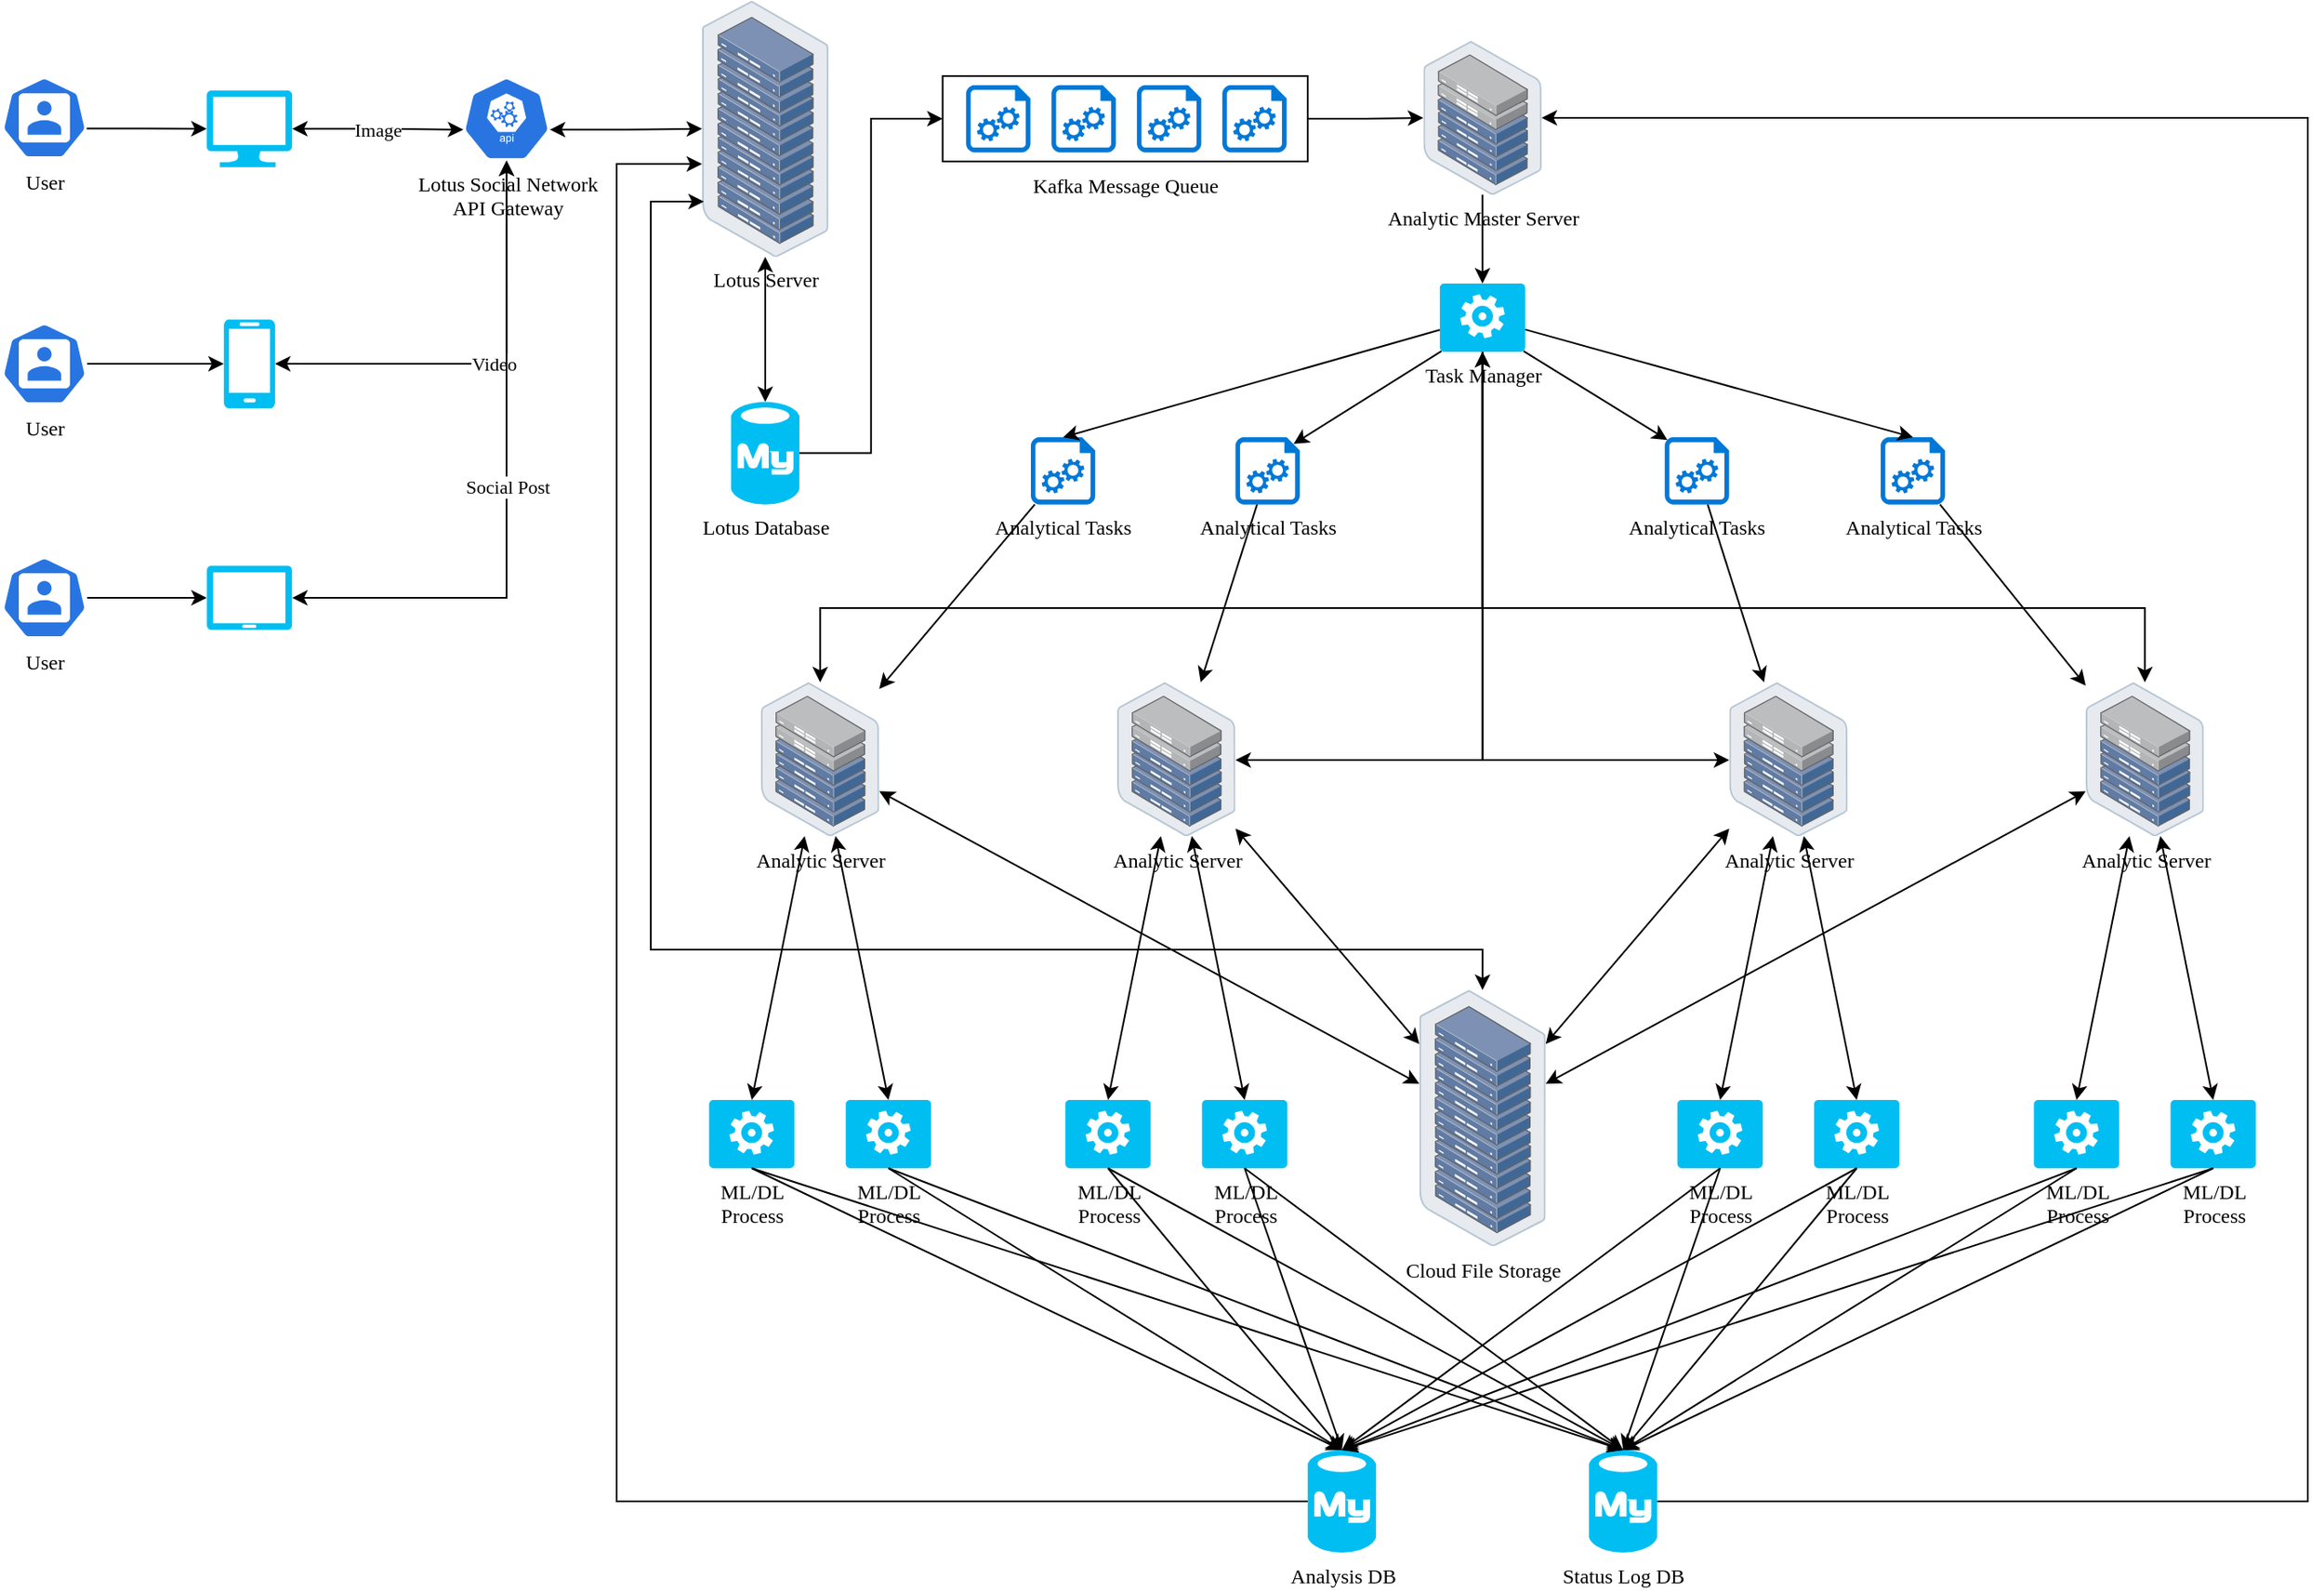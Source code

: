 <mxfile version="22.0.2" type="device">
  <diagram name="Page-1" id="F0XwoyQ3lqNc3LvD0mNE">
    <mxGraphModel dx="1418" dy="820" grid="1" gridSize="10" guides="1" tooltips="1" connect="1" arrows="1" fold="1" page="1" pageScale="1" pageWidth="850" pageHeight="1100" math="0" shadow="0">
      <root>
        <mxCell id="0" />
        <mxCell id="1" parent="0" />
        <mxCell id="DhWCyM13J9A1nExANPJX-4" value="Lotus Server" style="image;points=[];aspect=fixed;html=1;align=center;shadow=0;dashed=0;image=img/lib/allied_telesis/storage/Datacenter_Server_Rack.svg;fontFamily=Comic Sans MS;" parent="1" vertex="1">
          <mxGeometry x="480" y="244.4" width="73.99" height="150" as="geometry" />
        </mxCell>
        <mxCell id="ddvV9qmK-X2GWnn39x5b-144" style="edgeStyle=orthogonalEdgeStyle;rounded=0;orthogonalLoop=1;jettySize=auto;html=1;fontFamily=Comic Sans MS;" parent="1" source="DhWCyM13J9A1nExANPJX-28" target="ddvV9qmK-X2GWnn39x5b-16" edge="1">
          <mxGeometry relative="1" as="geometry" />
        </mxCell>
        <mxCell id="DhWCyM13J9A1nExANPJX-28" value="Kafka Message Queue" style="rounded=0;whiteSpace=wrap;html=1;verticalAlign=top;fillColor=none;labelPosition=center;verticalLabelPosition=bottom;align=center;fontFamily=Comic Sans MS;" parent="1" vertex="1">
          <mxGeometry x="620.83" y="288.53" width="213.75" height="50" as="geometry" />
        </mxCell>
        <mxCell id="DhWCyM13J9A1nExANPJX-24" value="Status Log DB" style="verticalLabelPosition=bottom;html=1;verticalAlign=top;align=center;strokeColor=none;fillColor=#00BEF2;shape=mxgraph.azure.mysql_database;fontFamily=Comic Sans MS;" parent="1" vertex="1">
          <mxGeometry x="999.19" y="1093" width="40" height="60" as="geometry" />
        </mxCell>
        <mxCell id="DhWCyM13J9A1nExANPJX-26" value="" style="sketch=0;aspect=fixed;pointerEvents=1;shadow=0;dashed=0;html=1;strokeColor=none;labelPosition=center;verticalLabelPosition=bottom;verticalAlign=top;align=center;shape=mxgraph.azure.startup_task;fillColor=#0078D7;fontFamily=Comic Sans MS;" parent="1" vertex="1">
          <mxGeometry x="634.58" y="293.87" width="37.74" height="39.32" as="geometry" />
        </mxCell>
        <mxCell id="DhWCyM13J9A1nExANPJX-30" value="" style="sketch=0;aspect=fixed;pointerEvents=1;shadow=0;dashed=0;html=1;strokeColor=none;labelPosition=center;verticalLabelPosition=bottom;verticalAlign=top;align=center;shape=mxgraph.azure.startup_task;fillColor=#0078D7;fontFamily=Comic Sans MS;" parent="1" vertex="1">
          <mxGeometry x="684.58" y="293.87" width="37.74" height="39.32" as="geometry" />
        </mxCell>
        <mxCell id="DhWCyM13J9A1nExANPJX-31" value="" style="sketch=0;aspect=fixed;pointerEvents=1;shadow=0;dashed=0;html=1;strokeColor=none;labelPosition=center;verticalLabelPosition=bottom;verticalAlign=top;align=center;shape=mxgraph.azure.startup_task;fillColor=#0078D7;fontFamily=Comic Sans MS;" parent="1" vertex="1">
          <mxGeometry x="734.58" y="293.87" width="37.74" height="39.32" as="geometry" />
        </mxCell>
        <mxCell id="DhWCyM13J9A1nExANPJX-32" value="" style="sketch=0;aspect=fixed;pointerEvents=1;shadow=0;dashed=0;html=1;strokeColor=none;labelPosition=center;verticalLabelPosition=bottom;verticalAlign=top;align=center;shape=mxgraph.azure.startup_task;fillColor=#0078D7;fontFamily=Comic Sans MS;" parent="1" vertex="1">
          <mxGeometry x="784.58" y="293.87" width="37.74" height="39.32" as="geometry" />
        </mxCell>
        <mxCell id="ddvV9qmK-X2GWnn39x5b-7" style="edgeStyle=orthogonalEdgeStyle;rounded=0;orthogonalLoop=1;jettySize=auto;html=1;exitX=0.995;exitY=0.63;exitDx=0;exitDy=0;exitPerimeter=0;startArrow=classic;startFill=1;fontFamily=Comic Sans MS;" parent="1" source="DhWCyM13J9A1nExANPJX-40" target="DhWCyM13J9A1nExANPJX-4" edge="1">
          <mxGeometry relative="1" as="geometry" />
        </mxCell>
        <mxCell id="DhWCyM13J9A1nExANPJX-40" value="Lotus Social Network &lt;br&gt;API Gateway" style="sketch=0;html=1;dashed=0;whitespace=wrap;fillColor=#2875E2;strokeColor=#ffffff;points=[[0.005,0.63,0],[0.1,0.2,0],[0.9,0.2,0],[0.5,0,0],[0.995,0.63,0],[0.72,0.99,0],[0.5,1,0],[0.28,0.99,0]];verticalLabelPosition=bottom;align=center;verticalAlign=top;shape=mxgraph.kubernetes.icon;prIcon=api;fontFamily=Comic Sans MS;" parent="1" vertex="1">
          <mxGeometry x="340" y="289" width="51.13" height="49.06" as="geometry" />
        </mxCell>
        <mxCell id="ddvV9qmK-X2GWnn39x5b-104" style="edgeStyle=orthogonalEdgeStyle;rounded=0;orthogonalLoop=1;jettySize=auto;html=1;fontFamily=Comic Sans MS;" parent="1" source="DhWCyM13J9A1nExANPJX-44" target="ddvV9qmK-X2GWnn39x5b-35" edge="1">
          <mxGeometry relative="1" as="geometry">
            <Array as="points">
              <mxPoint x="937" y="689" />
            </Array>
          </mxGeometry>
        </mxCell>
        <mxCell id="ddvV9qmK-X2GWnn39x5b-106" style="edgeStyle=orthogonalEdgeStyle;rounded=0;orthogonalLoop=1;jettySize=auto;html=1;fontFamily=Comic Sans MS;" parent="1" source="DhWCyM13J9A1nExANPJX-44" target="ddvV9qmK-X2GWnn39x5b-37" edge="1">
          <mxGeometry relative="1" as="geometry">
            <Array as="points">
              <mxPoint x="937" y="689" />
            </Array>
          </mxGeometry>
        </mxCell>
        <mxCell id="DhWCyM13J9A1nExANPJX-44" value="Task Manager" style="verticalLabelPosition=bottom;html=1;verticalAlign=top;align=center;strokeColor=none;fillColor=#00BEF2;shape=mxgraph.azure.worker_role;fontFamily=Comic Sans MS;" parent="1" vertex="1">
          <mxGeometry x="911.88" y="410.0" width="50" height="40" as="geometry" />
        </mxCell>
        <mxCell id="MhcaZoFoSHZdR4m9wgJC-86" value="" style="verticalLabelPosition=bottom;html=1;verticalAlign=top;align=center;strokeColor=none;fillColor=#00BEF2;shape=mxgraph.azure.computer;pointerEvents=1;fontFamily=Comic Sans MS;" parent="1" vertex="1">
          <mxGeometry x="190.0" y="296.9" width="50" height="45" as="geometry" />
        </mxCell>
        <mxCell id="RAaSSBitt74ayVBsLpKR-1" value="User" style="sketch=0;html=1;dashed=0;whitespace=wrap;fillColor=#2875E2;strokeColor=#ffffff;points=[[0.005,0.63,0],[0.1,0.2,0],[0.9,0.2,0],[0.5,0,0],[0.995,0.63,0],[0.72,0.99,0],[0.5,1,0],[0.28,0.99,0]];verticalLabelPosition=bottom;align=center;verticalAlign=top;shape=mxgraph.kubernetes.icon;prIcon=user;fontFamily=Comic Sans MS;" parent="1" vertex="1">
          <mxGeometry x="70" y="289" width="50" height="48" as="geometry" />
        </mxCell>
        <mxCell id="ddvV9qmK-X2GWnn39x5b-43" style="edgeStyle=orthogonalEdgeStyle;rounded=0;orthogonalLoop=1;jettySize=auto;html=1;fontFamily=Comic Sans MS;" parent="1" source="RAaSSBitt74ayVBsLpKR-3" target="ddvV9qmK-X2GWnn39x5b-3" edge="1">
          <mxGeometry relative="1" as="geometry" />
        </mxCell>
        <mxCell id="RAaSSBitt74ayVBsLpKR-3" value="User" style="sketch=0;html=1;dashed=0;whitespace=wrap;fillColor=#2875E2;strokeColor=#ffffff;points=[[0.005,0.63,0],[0.1,0.2,0],[0.9,0.2,0],[0.5,0,0],[0.995,0.63,0],[0.72,0.99,0],[0.5,1,0],[0.28,0.99,0]];verticalLabelPosition=bottom;align=center;verticalAlign=top;shape=mxgraph.kubernetes.icon;prIcon=user;fontFamily=Comic Sans MS;" parent="1" vertex="1">
          <mxGeometry x="70" y="433" width="50" height="48" as="geometry" />
        </mxCell>
        <mxCell id="RAaSSBitt74ayVBsLpKR-7" style="edgeStyle=orthogonalEdgeStyle;rounded=0;orthogonalLoop=1;jettySize=auto;html=1;exitX=0.995;exitY=0.63;exitDx=0;exitDy=0;exitPerimeter=0;entryX=0;entryY=0.5;entryDx=0;entryDy=0;entryPerimeter=0;fontFamily=Comic Sans MS;" parent="1" source="RAaSSBitt74ayVBsLpKR-1" target="MhcaZoFoSHZdR4m9wgJC-86" edge="1">
          <mxGeometry relative="1" as="geometry" />
        </mxCell>
        <mxCell id="ddvV9qmK-X2GWnn39x5b-3" value="" style="verticalLabelPosition=bottom;html=1;verticalAlign=top;align=center;strokeColor=none;fillColor=#00BEF2;shape=mxgraph.azure.mobile;pointerEvents=1;fontFamily=Comic Sans MS;" parent="1" vertex="1">
          <mxGeometry x="200" y="431" width="30" height="52" as="geometry" />
        </mxCell>
        <mxCell id="ddvV9qmK-X2GWnn39x5b-6" value="Image" style="edgeStyle=orthogonalEdgeStyle;rounded=0;orthogonalLoop=1;jettySize=auto;html=1;entryX=0.005;entryY=0.63;entryDx=0;entryDy=0;entryPerimeter=0;startArrow=classic;startFill=1;fontFamily=Comic Sans MS;" parent="1" source="MhcaZoFoSHZdR4m9wgJC-86" target="DhWCyM13J9A1nExANPJX-40" edge="1">
          <mxGeometry relative="1" as="geometry" />
        </mxCell>
        <mxCell id="ddvV9qmK-X2GWnn39x5b-143" style="edgeStyle=orthogonalEdgeStyle;rounded=0;orthogonalLoop=1;jettySize=auto;html=1;entryX=0;entryY=0.5;entryDx=0;entryDy=0;fontFamily=Comic Sans MS;" parent="1" source="ddvV9qmK-X2GWnn39x5b-8" target="DhWCyM13J9A1nExANPJX-28" edge="1">
          <mxGeometry relative="1" as="geometry" />
        </mxCell>
        <mxCell id="ddvV9qmK-X2GWnn39x5b-8" value="Lotus Database" style="verticalLabelPosition=bottom;html=1;verticalAlign=top;align=center;strokeColor=none;fillColor=#00BEF2;shape=mxgraph.azure.mysql_database;fontFamily=Comic Sans MS;" parent="1" vertex="1">
          <mxGeometry x="496.99" y="479.32" width="40" height="60" as="geometry" />
        </mxCell>
        <mxCell id="ddvV9qmK-X2GWnn39x5b-10" style="edgeStyle=orthogonalEdgeStyle;rounded=0;orthogonalLoop=1;jettySize=auto;html=1;entryX=0.5;entryY=0;entryDx=0;entryDy=0;entryPerimeter=0;fontFamily=Comic Sans MS;startArrow=classic;startFill=1;" parent="1" source="DhWCyM13J9A1nExANPJX-4" target="ddvV9qmK-X2GWnn39x5b-8" edge="1">
          <mxGeometry relative="1" as="geometry" />
        </mxCell>
        <mxCell id="ddvV9qmK-X2GWnn39x5b-12" value="Cloud File Storage" style="image;points=[];aspect=fixed;html=1;align=center;shadow=0;dashed=0;image=img/lib/allied_telesis/storage/Datacenter_Server_Rack.svg;fontFamily=Comic Sans MS;" parent="1" vertex="1">
          <mxGeometry x="899.89" y="823.6" width="73.99" height="150" as="geometry" />
        </mxCell>
        <mxCell id="ddvV9qmK-X2GWnn39x5b-16" value="Analytic Master Server" style="image;points=[];aspect=fixed;html=1;align=center;shadow=0;dashed=0;image=img/lib/allied_telesis/storage/Datacenter_Server_Half_Rack_ToR.svg;fontFamily=Comic Sans MS;" parent="1" vertex="1">
          <mxGeometry x="902.24" y="268.0" width="69.27" height="90" as="geometry" />
        </mxCell>
        <mxCell id="ddvV9qmK-X2GWnn39x5b-19" style="edgeStyle=orthogonalEdgeStyle;rounded=0;orthogonalLoop=1;jettySize=auto;html=1;entryX=0.5;entryY=0;entryDx=0;entryDy=0;entryPerimeter=0;fontFamily=Comic Sans MS;" parent="1" source="ddvV9qmK-X2GWnn39x5b-16" target="DhWCyM13J9A1nExANPJX-44" edge="1">
          <mxGeometry relative="1" as="geometry" />
        </mxCell>
        <mxCell id="ddvV9qmK-X2GWnn39x5b-34" style="rounded=0;orthogonalLoop=1;jettySize=auto;html=1;fontFamily=Comic Sans MS;" parent="1" source="ddvV9qmK-X2GWnn39x5b-20" target="ddvV9qmK-X2GWnn39x5b-31" edge="1">
          <mxGeometry relative="1" as="geometry" />
        </mxCell>
        <mxCell id="ddvV9qmK-X2GWnn39x5b-20" value="Analytical Tasks" style="sketch=0;aspect=fixed;pointerEvents=1;shadow=0;dashed=0;html=1;strokeColor=none;labelPosition=center;verticalLabelPosition=bottom;verticalAlign=top;align=center;shape=mxgraph.azure.startup_task;fillColor=#0078D7;fontFamily=Comic Sans MS;" parent="1" vertex="1">
          <mxGeometry x="672.49" y="500" width="37.74" height="39.32" as="geometry" />
        </mxCell>
        <mxCell id="ddvV9qmK-X2GWnn39x5b-39" style="rounded=0;orthogonalLoop=1;jettySize=auto;html=1;fontFamily=Comic Sans MS;" parent="1" source="ddvV9qmK-X2GWnn39x5b-22" target="ddvV9qmK-X2GWnn39x5b-35" edge="1">
          <mxGeometry relative="1" as="geometry" />
        </mxCell>
        <mxCell id="ddvV9qmK-X2GWnn39x5b-22" value="Analytical Tasks" style="sketch=0;aspect=fixed;pointerEvents=1;shadow=0;dashed=0;html=1;strokeColor=none;labelPosition=center;verticalLabelPosition=bottom;verticalAlign=top;align=center;shape=mxgraph.azure.startup_task;fillColor=#0078D7;fontFamily=Comic Sans MS;" parent="1" vertex="1">
          <mxGeometry x="792.26" y="500" width="37.74" height="39.32" as="geometry" />
        </mxCell>
        <mxCell id="ddvV9qmK-X2GWnn39x5b-41" style="rounded=0;orthogonalLoop=1;jettySize=auto;html=1;fontFamily=Comic Sans MS;" parent="1" source="ddvV9qmK-X2GWnn39x5b-24" target="ddvV9qmK-X2GWnn39x5b-37" edge="1">
          <mxGeometry relative="1" as="geometry" />
        </mxCell>
        <mxCell id="ddvV9qmK-X2GWnn39x5b-24" value="Analytical Tasks" style="sketch=0;aspect=fixed;pointerEvents=1;shadow=0;dashed=0;html=1;strokeColor=none;labelPosition=center;verticalLabelPosition=bottom;verticalAlign=top;align=center;shape=mxgraph.azure.startup_task;fillColor=#0078D7;fontFamily=Comic Sans MS;" parent="1" vertex="1">
          <mxGeometry x="1043.59" y="500" width="37.74" height="39.32" as="geometry" />
        </mxCell>
        <mxCell id="ddvV9qmK-X2GWnn39x5b-42" style="rounded=0;orthogonalLoop=1;jettySize=auto;html=1;fontFamily=Comic Sans MS;" parent="1" source="ddvV9qmK-X2GWnn39x5b-25" target="ddvV9qmK-X2GWnn39x5b-38" edge="1">
          <mxGeometry relative="1" as="geometry" />
        </mxCell>
        <mxCell id="ddvV9qmK-X2GWnn39x5b-25" value="Analytical Tasks" style="sketch=0;aspect=fixed;pointerEvents=1;shadow=0;dashed=0;html=1;strokeColor=none;labelPosition=center;verticalLabelPosition=bottom;verticalAlign=top;align=center;shape=mxgraph.azure.startup_task;fillColor=#0078D7;fontFamily=Comic Sans MS;" parent="1" vertex="1">
          <mxGeometry x="1170.0" y="500" width="37.74" height="39.32" as="geometry" />
        </mxCell>
        <mxCell id="ddvV9qmK-X2GWnn39x5b-28" style="rounded=0;orthogonalLoop=1;jettySize=auto;html=1;entryX=0.5;entryY=0;entryDx=0;entryDy=0;entryPerimeter=0;fontFamily=Comic Sans MS;" parent="1" source="DhWCyM13J9A1nExANPJX-44" target="ddvV9qmK-X2GWnn39x5b-20" edge="1">
          <mxGeometry relative="1" as="geometry" />
        </mxCell>
        <mxCell id="ddvV9qmK-X2GWnn39x5b-30" style="rounded=0;orthogonalLoop=1;jettySize=auto;html=1;entryX=0.5;entryY=0;entryDx=0;entryDy=0;entryPerimeter=0;fontFamily=Comic Sans MS;" parent="1" source="DhWCyM13J9A1nExANPJX-44" target="ddvV9qmK-X2GWnn39x5b-25" edge="1">
          <mxGeometry relative="1" as="geometry" />
        </mxCell>
        <mxCell id="ddvV9qmK-X2GWnn39x5b-50" style="rounded=0;orthogonalLoop=1;jettySize=auto;html=1;startArrow=classic;startFill=1;fontFamily=Comic Sans MS;" parent="1" source="ddvV9qmK-X2GWnn39x5b-31" target="ddvV9qmK-X2GWnn39x5b-12" edge="1">
          <mxGeometry relative="1" as="geometry" />
        </mxCell>
        <mxCell id="ddvV9qmK-X2GWnn39x5b-31" value="Analytic Server" style="image;points=[];aspect=fixed;html=1;align=center;shadow=0;dashed=0;image=img/lib/allied_telesis/storage/Datacenter_Server_Half_Rack_ToR.svg;fontFamily=Comic Sans MS;" parent="1" vertex="1">
          <mxGeometry x="514.46" y="643.5" width="69.27" height="90" as="geometry" />
        </mxCell>
        <mxCell id="ddvV9qmK-X2GWnn39x5b-51" style="rounded=0;orthogonalLoop=1;jettySize=auto;html=1;startArrow=classic;startFill=1;fontFamily=Comic Sans MS;" parent="1" source="ddvV9qmK-X2GWnn39x5b-35" target="ddvV9qmK-X2GWnn39x5b-12" edge="1">
          <mxGeometry relative="1" as="geometry" />
        </mxCell>
        <mxCell id="ddvV9qmK-X2GWnn39x5b-35" value="Analytic Server" style="image;points=[];aspect=fixed;html=1;align=center;shadow=0;dashed=0;image=img/lib/allied_telesis/storage/Datacenter_Server_Half_Rack_ToR.svg;fontFamily=Comic Sans MS;" parent="1" vertex="1">
          <mxGeometry x="722.99" y="643.5" width="69.27" height="90" as="geometry" />
        </mxCell>
        <mxCell id="ddvV9qmK-X2GWnn39x5b-53" style="rounded=0;orthogonalLoop=1;jettySize=auto;html=1;startArrow=classic;startFill=1;fontFamily=Comic Sans MS;" parent="1" source="ddvV9qmK-X2GWnn39x5b-37" target="ddvV9qmK-X2GWnn39x5b-12" edge="1">
          <mxGeometry relative="1" as="geometry" />
        </mxCell>
        <mxCell id="ddvV9qmK-X2GWnn39x5b-37" value="Analytic Server" style="image;points=[];aspect=fixed;html=1;align=center;shadow=0;dashed=0;image=img/lib/allied_telesis/storage/Datacenter_Server_Half_Rack_ToR.svg;fontFamily=Comic Sans MS;" parent="1" vertex="1">
          <mxGeometry x="1081.33" y="643.5" width="69.27" height="90" as="geometry" />
        </mxCell>
        <mxCell id="ddvV9qmK-X2GWnn39x5b-54" style="rounded=0;orthogonalLoop=1;jettySize=auto;html=1;startArrow=classic;startFill=1;fontFamily=Comic Sans MS;" parent="1" source="ddvV9qmK-X2GWnn39x5b-38" target="ddvV9qmK-X2GWnn39x5b-12" edge="1">
          <mxGeometry relative="1" as="geometry" />
        </mxCell>
        <mxCell id="ddvV9qmK-X2GWnn39x5b-38" value="Analytic Server" style="image;points=[];aspect=fixed;html=1;align=center;shadow=0;dashed=0;image=img/lib/allied_telesis/storage/Datacenter_Server_Half_Rack_ToR.svg;fontFamily=Comic Sans MS;" parent="1" vertex="1">
          <mxGeometry x="1290" y="643.5" width="69.27" height="90" as="geometry" />
        </mxCell>
        <mxCell id="ddvV9qmK-X2GWnn39x5b-44" value="Video" style="edgeStyle=orthogonalEdgeStyle;rounded=0;orthogonalLoop=1;jettySize=auto;html=1;entryX=0.5;entryY=1;entryDx=0;entryDy=0;entryPerimeter=0;startArrow=classic;startFill=1;fontFamily=Comic Sans MS;" parent="1" source="ddvV9qmK-X2GWnn39x5b-3" target="DhWCyM13J9A1nExANPJX-40" edge="1">
          <mxGeometry relative="1" as="geometry" />
        </mxCell>
        <mxCell id="ddvV9qmK-X2GWnn39x5b-74" style="rounded=0;orthogonalLoop=1;jettySize=auto;html=1;entryX=0.5;entryY=1;entryDx=0;entryDy=0;entryPerimeter=0;startArrow=classic;startFill=1;edgeStyle=orthogonalEdgeStyle;fontFamily=Comic Sans MS;" parent="1" source="ddvV9qmK-X2GWnn39x5b-31" target="DhWCyM13J9A1nExANPJX-44" edge="1">
          <mxGeometry relative="1" as="geometry">
            <Array as="points">
              <mxPoint x="549" y="600" />
              <mxPoint x="937" y="600" />
            </Array>
          </mxGeometry>
        </mxCell>
        <mxCell id="ddvV9qmK-X2GWnn39x5b-77" style="rounded=0;orthogonalLoop=1;jettySize=auto;html=1;entryX=0.5;entryY=1;entryDx=0;entryDy=0;entryPerimeter=0;startArrow=classic;startFill=1;edgeStyle=orthogonalEdgeStyle;fontFamily=Comic Sans MS;" parent="1" source="ddvV9qmK-X2GWnn39x5b-38" target="DhWCyM13J9A1nExANPJX-44" edge="1">
          <mxGeometry relative="1" as="geometry">
            <Array as="points">
              <mxPoint x="1325" y="600" />
              <mxPoint x="937" y="600" />
            </Array>
          </mxGeometry>
        </mxCell>
        <mxCell id="ddvV9qmK-X2GWnn39x5b-81" value="ML/DL &lt;br&gt;Process" style="verticalLabelPosition=bottom;html=1;verticalAlign=top;align=center;strokeColor=none;fillColor=#00BEF2;shape=mxgraph.azure.worker_role;fontFamily=Comic Sans MS;" parent="1" vertex="1">
          <mxGeometry x="484.1" y="888" width="50" height="40" as="geometry" />
        </mxCell>
        <mxCell id="ddvV9qmK-X2GWnn39x5b-83" value="ML/DL &lt;br&gt;Process" style="verticalLabelPosition=bottom;html=1;verticalAlign=top;align=center;strokeColor=none;fillColor=#00BEF2;shape=mxgraph.azure.worker_role;fontFamily=Comic Sans MS;" parent="1" vertex="1">
          <mxGeometry x="564.1" y="888" width="50" height="40" as="geometry" />
        </mxCell>
        <mxCell id="ddvV9qmK-X2GWnn39x5b-85" value="ML/DL&lt;br style=&quot;border-color: var(--border-color);&quot;&gt;Process" style="verticalLabelPosition=bottom;html=1;verticalAlign=top;align=center;strokeColor=none;fillColor=#00BEF2;shape=mxgraph.azure.worker_role;fontFamily=Comic Sans MS;" parent="1" vertex="1">
          <mxGeometry x="692.63" y="888" width="50" height="40" as="geometry" />
        </mxCell>
        <mxCell id="ddvV9qmK-X2GWnn39x5b-86" value="ML/DL&lt;br style=&quot;border-color: var(--border-color);&quot;&gt;Process" style="verticalLabelPosition=bottom;html=1;verticalAlign=top;align=center;strokeColor=none;fillColor=#00BEF2;shape=mxgraph.azure.worker_role;fontFamily=Comic Sans MS;" parent="1" vertex="1">
          <mxGeometry x="772.63" y="888" width="50" height="40" as="geometry" />
        </mxCell>
        <mxCell id="ddvV9qmK-X2GWnn39x5b-92" value="ML/DL&lt;br style=&quot;border-color: var(--border-color);&quot;&gt;Process" style="verticalLabelPosition=bottom;html=1;verticalAlign=top;align=center;strokeColor=none;fillColor=#00BEF2;shape=mxgraph.azure.worker_role;fontFamily=Comic Sans MS;" parent="1" vertex="1">
          <mxGeometry x="1050.97" y="888" width="50" height="40" as="geometry" />
        </mxCell>
        <mxCell id="ddvV9qmK-X2GWnn39x5b-93" value="ML/DL&lt;br style=&quot;border-color: var(--border-color);&quot;&gt;Process" style="verticalLabelPosition=bottom;html=1;verticalAlign=top;align=center;strokeColor=none;fillColor=#00BEF2;shape=mxgraph.azure.worker_role;fontFamily=Comic Sans MS;" parent="1" vertex="1">
          <mxGeometry x="1130.97" y="888" width="50" height="40" as="geometry" />
        </mxCell>
        <mxCell id="ddvV9qmK-X2GWnn39x5b-94" value="ML/DL&lt;br style=&quot;border-color: var(--border-color);&quot;&gt;Process" style="verticalLabelPosition=bottom;html=1;verticalAlign=top;align=center;strokeColor=none;fillColor=#00BEF2;shape=mxgraph.azure.worker_role;fontFamily=Comic Sans MS;" parent="1" vertex="1">
          <mxGeometry x="1259.64" y="888" width="50" height="40" as="geometry" />
        </mxCell>
        <mxCell id="ddvV9qmK-X2GWnn39x5b-95" value="ML/DL&lt;br style=&quot;border-color: var(--border-color);&quot;&gt;Process" style="verticalLabelPosition=bottom;html=1;verticalAlign=top;align=center;strokeColor=none;fillColor=#00BEF2;shape=mxgraph.azure.worker_role;fontFamily=Comic Sans MS;" parent="1" vertex="1">
          <mxGeometry x="1339.64" y="888" width="50" height="40" as="geometry" />
        </mxCell>
        <mxCell id="ddvV9qmK-X2GWnn39x5b-96" style="rounded=0;orthogonalLoop=1;jettySize=auto;html=1;entryX=0.5;entryY=0;entryDx=0;entryDy=0;entryPerimeter=0;fontFamily=Comic Sans MS;startArrow=classic;startFill=1;" parent="1" source="ddvV9qmK-X2GWnn39x5b-31" target="ddvV9qmK-X2GWnn39x5b-81" edge="1">
          <mxGeometry relative="1" as="geometry" />
        </mxCell>
        <mxCell id="ddvV9qmK-X2GWnn39x5b-97" style="rounded=0;orthogonalLoop=1;jettySize=auto;html=1;entryX=0.5;entryY=0;entryDx=0;entryDy=0;entryPerimeter=0;fontFamily=Comic Sans MS;startArrow=classic;startFill=1;" parent="1" source="ddvV9qmK-X2GWnn39x5b-31" target="ddvV9qmK-X2GWnn39x5b-83" edge="1">
          <mxGeometry relative="1" as="geometry" />
        </mxCell>
        <mxCell id="ddvV9qmK-X2GWnn39x5b-98" style="rounded=0;orthogonalLoop=1;jettySize=auto;html=1;entryX=0.5;entryY=0;entryDx=0;entryDy=0;entryPerimeter=0;fontFamily=Comic Sans MS;startArrow=classic;startFill=1;" parent="1" source="ddvV9qmK-X2GWnn39x5b-35" target="ddvV9qmK-X2GWnn39x5b-85" edge="1">
          <mxGeometry relative="1" as="geometry" />
        </mxCell>
        <mxCell id="ddvV9qmK-X2GWnn39x5b-99" style="rounded=0;orthogonalLoop=1;jettySize=auto;html=1;entryX=0.5;entryY=0;entryDx=0;entryDy=0;entryPerimeter=0;fontFamily=Comic Sans MS;startArrow=classic;startFill=1;" parent="1" source="ddvV9qmK-X2GWnn39x5b-35" target="ddvV9qmK-X2GWnn39x5b-86" edge="1">
          <mxGeometry relative="1" as="geometry" />
        </mxCell>
        <mxCell id="ddvV9qmK-X2GWnn39x5b-100" style="rounded=0;orthogonalLoop=1;jettySize=auto;html=1;entryX=0.5;entryY=0;entryDx=0;entryDy=0;entryPerimeter=0;fontFamily=Comic Sans MS;startArrow=classic;startFill=1;" parent="1" source="ddvV9qmK-X2GWnn39x5b-37" target="ddvV9qmK-X2GWnn39x5b-92" edge="1">
          <mxGeometry relative="1" as="geometry" />
        </mxCell>
        <mxCell id="ddvV9qmK-X2GWnn39x5b-101" style="rounded=0;orthogonalLoop=1;jettySize=auto;html=1;entryX=0.5;entryY=0;entryDx=0;entryDy=0;entryPerimeter=0;fontFamily=Comic Sans MS;startArrow=classic;startFill=1;" parent="1" source="ddvV9qmK-X2GWnn39x5b-37" target="ddvV9qmK-X2GWnn39x5b-93" edge="1">
          <mxGeometry relative="1" as="geometry" />
        </mxCell>
        <mxCell id="ddvV9qmK-X2GWnn39x5b-102" style="rounded=0;orthogonalLoop=1;jettySize=auto;html=1;entryX=0.5;entryY=0;entryDx=0;entryDy=0;entryPerimeter=0;fontFamily=Comic Sans MS;startArrow=classic;startFill=1;" parent="1" source="ddvV9qmK-X2GWnn39x5b-38" target="ddvV9qmK-X2GWnn39x5b-94" edge="1">
          <mxGeometry relative="1" as="geometry" />
        </mxCell>
        <mxCell id="ddvV9qmK-X2GWnn39x5b-103" style="rounded=0;orthogonalLoop=1;jettySize=auto;html=1;entryX=0.5;entryY=0;entryDx=0;entryDy=0;entryPerimeter=0;fontFamily=Comic Sans MS;startArrow=classic;startFill=1;" parent="1" source="ddvV9qmK-X2GWnn39x5b-38" target="ddvV9qmK-X2GWnn39x5b-95" edge="1">
          <mxGeometry relative="1" as="geometry" />
        </mxCell>
        <mxCell id="ddvV9qmK-X2GWnn39x5b-136" style="edgeStyle=orthogonalEdgeStyle;rounded=0;orthogonalLoop=1;jettySize=auto;html=1;exitX=0;exitY=0.5;exitDx=0;exitDy=0;exitPerimeter=0;fontFamily=Comic Sans MS;" parent="1" source="ddvV9qmK-X2GWnn39x5b-109" target="DhWCyM13J9A1nExANPJX-4" edge="1">
          <mxGeometry relative="1" as="geometry">
            <Array as="points">
              <mxPoint x="430" y="1123" />
              <mxPoint x="430" y="340" />
            </Array>
          </mxGeometry>
        </mxCell>
        <mxCell id="ddvV9qmK-X2GWnn39x5b-109" value="Analysis DB" style="verticalLabelPosition=bottom;html=1;verticalAlign=top;align=center;strokeColor=none;fillColor=#00BEF2;shape=mxgraph.azure.mysql_database;fontFamily=Comic Sans MS;" parent="1" vertex="1">
          <mxGeometry x="834.58" y="1093" width="40" height="60" as="geometry" />
        </mxCell>
        <mxCell id="ddvV9qmK-X2GWnn39x5b-115" style="rounded=0;orthogonalLoop=1;jettySize=auto;html=1;exitX=0.5;exitY=1;exitDx=0;exitDy=0;exitPerimeter=0;entryX=0.5;entryY=0;entryDx=0;entryDy=0;entryPerimeter=0;fontFamily=Comic Sans MS;" parent="1" source="ddvV9qmK-X2GWnn39x5b-81" target="ddvV9qmK-X2GWnn39x5b-109" edge="1">
          <mxGeometry relative="1" as="geometry" />
        </mxCell>
        <mxCell id="ddvV9qmK-X2GWnn39x5b-116" style="rounded=0;orthogonalLoop=1;jettySize=auto;html=1;exitX=0.5;exitY=1;exitDx=0;exitDy=0;exitPerimeter=0;entryX=0.5;entryY=0;entryDx=0;entryDy=0;entryPerimeter=0;fontFamily=Comic Sans MS;" parent="1" source="ddvV9qmK-X2GWnn39x5b-83" target="ddvV9qmK-X2GWnn39x5b-109" edge="1">
          <mxGeometry relative="1" as="geometry" />
        </mxCell>
        <mxCell id="ddvV9qmK-X2GWnn39x5b-117" style="rounded=0;orthogonalLoop=1;jettySize=auto;html=1;exitX=0.5;exitY=1;exitDx=0;exitDy=0;exitPerimeter=0;entryX=0.5;entryY=0;entryDx=0;entryDy=0;entryPerimeter=0;fontFamily=Comic Sans MS;" parent="1" source="ddvV9qmK-X2GWnn39x5b-85" target="ddvV9qmK-X2GWnn39x5b-109" edge="1">
          <mxGeometry relative="1" as="geometry" />
        </mxCell>
        <mxCell id="ddvV9qmK-X2GWnn39x5b-118" style="rounded=0;orthogonalLoop=1;jettySize=auto;html=1;exitX=0.5;exitY=1;exitDx=0;exitDy=0;exitPerimeter=0;entryX=0.5;entryY=0;entryDx=0;entryDy=0;entryPerimeter=0;fontFamily=Comic Sans MS;" parent="1" source="ddvV9qmK-X2GWnn39x5b-86" target="ddvV9qmK-X2GWnn39x5b-109" edge="1">
          <mxGeometry relative="1" as="geometry" />
        </mxCell>
        <mxCell id="ddvV9qmK-X2GWnn39x5b-119" style="rounded=0;orthogonalLoop=1;jettySize=auto;html=1;exitX=0.5;exitY=1;exitDx=0;exitDy=0;exitPerimeter=0;entryX=0.5;entryY=0;entryDx=0;entryDy=0;entryPerimeter=0;fontFamily=Comic Sans MS;" parent="1" source="ddvV9qmK-X2GWnn39x5b-92" target="ddvV9qmK-X2GWnn39x5b-109" edge="1">
          <mxGeometry relative="1" as="geometry" />
        </mxCell>
        <mxCell id="ddvV9qmK-X2GWnn39x5b-120" style="rounded=0;orthogonalLoop=1;jettySize=auto;html=1;exitX=0.5;exitY=1;exitDx=0;exitDy=0;exitPerimeter=0;entryX=0.5;entryY=0;entryDx=0;entryDy=0;entryPerimeter=0;fontFamily=Comic Sans MS;" parent="1" source="ddvV9qmK-X2GWnn39x5b-93" target="ddvV9qmK-X2GWnn39x5b-109" edge="1">
          <mxGeometry relative="1" as="geometry" />
        </mxCell>
        <mxCell id="ddvV9qmK-X2GWnn39x5b-121" style="rounded=0;orthogonalLoop=1;jettySize=auto;html=1;exitX=0.5;exitY=1;exitDx=0;exitDy=0;exitPerimeter=0;entryX=0.5;entryY=0;entryDx=0;entryDy=0;entryPerimeter=0;fontFamily=Comic Sans MS;" parent="1" source="ddvV9qmK-X2GWnn39x5b-94" target="ddvV9qmK-X2GWnn39x5b-109" edge="1">
          <mxGeometry relative="1" as="geometry" />
        </mxCell>
        <mxCell id="ddvV9qmK-X2GWnn39x5b-122" style="rounded=0;orthogonalLoop=1;jettySize=auto;html=1;exitX=0.5;exitY=1;exitDx=0;exitDy=0;exitPerimeter=0;entryX=0.5;entryY=0;entryDx=0;entryDy=0;entryPerimeter=0;fontFamily=Comic Sans MS;" parent="1" source="ddvV9qmK-X2GWnn39x5b-95" target="ddvV9qmK-X2GWnn39x5b-109" edge="1">
          <mxGeometry relative="1" as="geometry" />
        </mxCell>
        <mxCell id="ddvV9qmK-X2GWnn39x5b-123" style="rounded=0;orthogonalLoop=1;jettySize=auto;html=1;exitX=0.5;exitY=1;exitDx=0;exitDy=0;exitPerimeter=0;entryX=0.5;entryY=0;entryDx=0;entryDy=0;entryPerimeter=0;fontFamily=Comic Sans MS;" parent="1" source="ddvV9qmK-X2GWnn39x5b-81" target="DhWCyM13J9A1nExANPJX-24" edge="1">
          <mxGeometry relative="1" as="geometry" />
        </mxCell>
        <mxCell id="ddvV9qmK-X2GWnn39x5b-125" style="rounded=0;orthogonalLoop=1;jettySize=auto;html=1;exitX=0.5;exitY=1;exitDx=0;exitDy=0;exitPerimeter=0;entryX=0.5;entryY=0;entryDx=0;entryDy=0;entryPerimeter=0;fontFamily=Comic Sans MS;" parent="1" source="ddvV9qmK-X2GWnn39x5b-83" target="DhWCyM13J9A1nExANPJX-24" edge="1">
          <mxGeometry relative="1" as="geometry" />
        </mxCell>
        <mxCell id="ddvV9qmK-X2GWnn39x5b-126" style="rounded=0;orthogonalLoop=1;jettySize=auto;html=1;exitX=0.5;exitY=1;exitDx=0;exitDy=0;exitPerimeter=0;entryX=0.5;entryY=0;entryDx=0;entryDy=0;entryPerimeter=0;fontFamily=Comic Sans MS;" parent="1" source="ddvV9qmK-X2GWnn39x5b-85" target="DhWCyM13J9A1nExANPJX-24" edge="1">
          <mxGeometry relative="1" as="geometry" />
        </mxCell>
        <mxCell id="ddvV9qmK-X2GWnn39x5b-127" style="rounded=0;orthogonalLoop=1;jettySize=auto;html=1;exitX=0.5;exitY=1;exitDx=0;exitDy=0;exitPerimeter=0;entryX=0.5;entryY=0;entryDx=0;entryDy=0;entryPerimeter=0;fontFamily=Comic Sans MS;" parent="1" source="ddvV9qmK-X2GWnn39x5b-86" target="DhWCyM13J9A1nExANPJX-24" edge="1">
          <mxGeometry relative="1" as="geometry" />
        </mxCell>
        <mxCell id="ddvV9qmK-X2GWnn39x5b-128" style="rounded=0;orthogonalLoop=1;jettySize=auto;html=1;exitX=0.5;exitY=1;exitDx=0;exitDy=0;exitPerimeter=0;entryX=0.5;entryY=0;entryDx=0;entryDy=0;entryPerimeter=0;fontFamily=Comic Sans MS;" parent="1" source="ddvV9qmK-X2GWnn39x5b-92" target="DhWCyM13J9A1nExANPJX-24" edge="1">
          <mxGeometry relative="1" as="geometry" />
        </mxCell>
        <mxCell id="ddvV9qmK-X2GWnn39x5b-129" style="rounded=0;orthogonalLoop=1;jettySize=auto;html=1;exitX=0.5;exitY=1;exitDx=0;exitDy=0;exitPerimeter=0;entryX=0.5;entryY=0;entryDx=0;entryDy=0;entryPerimeter=0;fontFamily=Comic Sans MS;" parent="1" source="ddvV9qmK-X2GWnn39x5b-93" target="DhWCyM13J9A1nExANPJX-24" edge="1">
          <mxGeometry relative="1" as="geometry" />
        </mxCell>
        <mxCell id="ddvV9qmK-X2GWnn39x5b-130" style="rounded=0;orthogonalLoop=1;jettySize=auto;html=1;exitX=0.5;exitY=1;exitDx=0;exitDy=0;exitPerimeter=0;entryX=0.5;entryY=0;entryDx=0;entryDy=0;entryPerimeter=0;fontFamily=Comic Sans MS;" parent="1" source="ddvV9qmK-X2GWnn39x5b-94" target="DhWCyM13J9A1nExANPJX-24" edge="1">
          <mxGeometry relative="1" as="geometry" />
        </mxCell>
        <mxCell id="ddvV9qmK-X2GWnn39x5b-131" style="rounded=0;orthogonalLoop=1;jettySize=auto;html=1;exitX=0.5;exitY=1;exitDx=0;exitDy=0;exitPerimeter=0;entryX=0.5;entryY=0;entryDx=0;entryDy=0;entryPerimeter=0;fontFamily=Comic Sans MS;" parent="1" source="ddvV9qmK-X2GWnn39x5b-95" target="DhWCyM13J9A1nExANPJX-24" edge="1">
          <mxGeometry relative="1" as="geometry" />
        </mxCell>
        <mxCell id="ddvV9qmK-X2GWnn39x5b-140" style="rounded=0;orthogonalLoop=1;jettySize=auto;html=1;exitX=0.02;exitY=0.99;exitDx=0;exitDy=0;exitPerimeter=0;entryX=0.9;entryY=0.1;entryDx=0;entryDy=0;entryPerimeter=0;fontFamily=Comic Sans MS;" parent="1" source="DhWCyM13J9A1nExANPJX-44" target="ddvV9qmK-X2GWnn39x5b-22" edge="1">
          <mxGeometry relative="1" as="geometry" />
        </mxCell>
        <mxCell id="ddvV9qmK-X2GWnn39x5b-141" style="rounded=0;orthogonalLoop=1;jettySize=auto;html=1;exitX=0.98;exitY=0.99;exitDx=0;exitDy=0;exitPerimeter=0;entryX=0.04;entryY=0.04;entryDx=0;entryDy=0;entryPerimeter=0;fontFamily=Comic Sans MS;" parent="1" source="DhWCyM13J9A1nExANPJX-44" target="ddvV9qmK-X2GWnn39x5b-24" edge="1">
          <mxGeometry relative="1" as="geometry" />
        </mxCell>
        <mxCell id="ddvV9qmK-X2GWnn39x5b-145" value="" style="verticalLabelPosition=bottom;html=1;verticalAlign=top;align=center;strokeColor=none;fillColor=#00BEF2;shape=mxgraph.azure.tablet;pointerEvents=1;fontFamily=Comic Sans MS;" parent="1" vertex="1">
          <mxGeometry x="190" y="575.25" width="50" height="37.5" as="geometry" />
        </mxCell>
        <mxCell id="ddvV9qmK-X2GWnn39x5b-147" style="edgeStyle=orthogonalEdgeStyle;rounded=0;orthogonalLoop=1;jettySize=auto;html=1;fontFamily=Comic Sans MS;" parent="1" source="ddvV9qmK-X2GWnn39x5b-146" target="ddvV9qmK-X2GWnn39x5b-145" edge="1">
          <mxGeometry relative="1" as="geometry" />
        </mxCell>
        <mxCell id="ddvV9qmK-X2GWnn39x5b-146" value="User" style="sketch=0;html=1;dashed=0;whitespace=wrap;fillColor=#2875E2;strokeColor=#ffffff;points=[[0.005,0.63,0],[0.1,0.2,0],[0.9,0.2,0],[0.5,0,0],[0.995,0.63,0],[0.72,0.99,0],[0.5,1,0],[0.28,0.99,0]];verticalLabelPosition=bottom;align=center;verticalAlign=top;shape=mxgraph.kubernetes.icon;prIcon=user;fontFamily=Comic Sans MS;" parent="1" vertex="1">
          <mxGeometry x="70" y="570" width="50" height="48" as="geometry" />
        </mxCell>
        <mxCell id="ddvV9qmK-X2GWnn39x5b-148" value="Social Post" style="edgeStyle=orthogonalEdgeStyle;rounded=0;orthogonalLoop=1;jettySize=auto;html=1;entryX=0.5;entryY=1;entryDx=0;entryDy=0;entryPerimeter=0;startArrow=classic;startFill=1;fontFamily=Comic Sans MS;" parent="1" source="ddvV9qmK-X2GWnn39x5b-145" target="DhWCyM13J9A1nExANPJX-40" edge="1">
          <mxGeometry relative="1" as="geometry" />
        </mxCell>
        <mxCell id="iuo0RzY5LseN2x-ZVODI-1" style="edgeStyle=orthogonalEdgeStyle;rounded=0;orthogonalLoop=1;jettySize=auto;html=1;entryX=0.014;entryY=0.784;entryDx=0;entryDy=0;entryPerimeter=0;startArrow=classic;startFill=1;fontFamily=Comic Sans MS;" parent="1" source="ddvV9qmK-X2GWnn39x5b-12" target="DhWCyM13J9A1nExANPJX-4" edge="1">
          <mxGeometry relative="1" as="geometry">
            <Array as="points">
              <mxPoint x="937" y="800" />
              <mxPoint x="450" y="800" />
              <mxPoint x="450" y="362" />
            </Array>
          </mxGeometry>
        </mxCell>
        <mxCell id="VH-MCs2DN1szKWqjcOVi-1" style="edgeStyle=orthogonalEdgeStyle;rounded=0;orthogonalLoop=1;jettySize=auto;html=1;entryX=1;entryY=0.5;entryDx=0;entryDy=0;entryPerimeter=0;startArrow=classic;startFill=1;endArrow=none;endFill=0;fontFamily=Comic Sans MS;" edge="1" parent="1" source="ddvV9qmK-X2GWnn39x5b-16" target="DhWCyM13J9A1nExANPJX-24">
          <mxGeometry relative="1" as="geometry">
            <Array as="points">
              <mxPoint x="1420" y="313" />
              <mxPoint x="1420" y="1123" />
            </Array>
          </mxGeometry>
        </mxCell>
      </root>
    </mxGraphModel>
  </diagram>
</mxfile>
